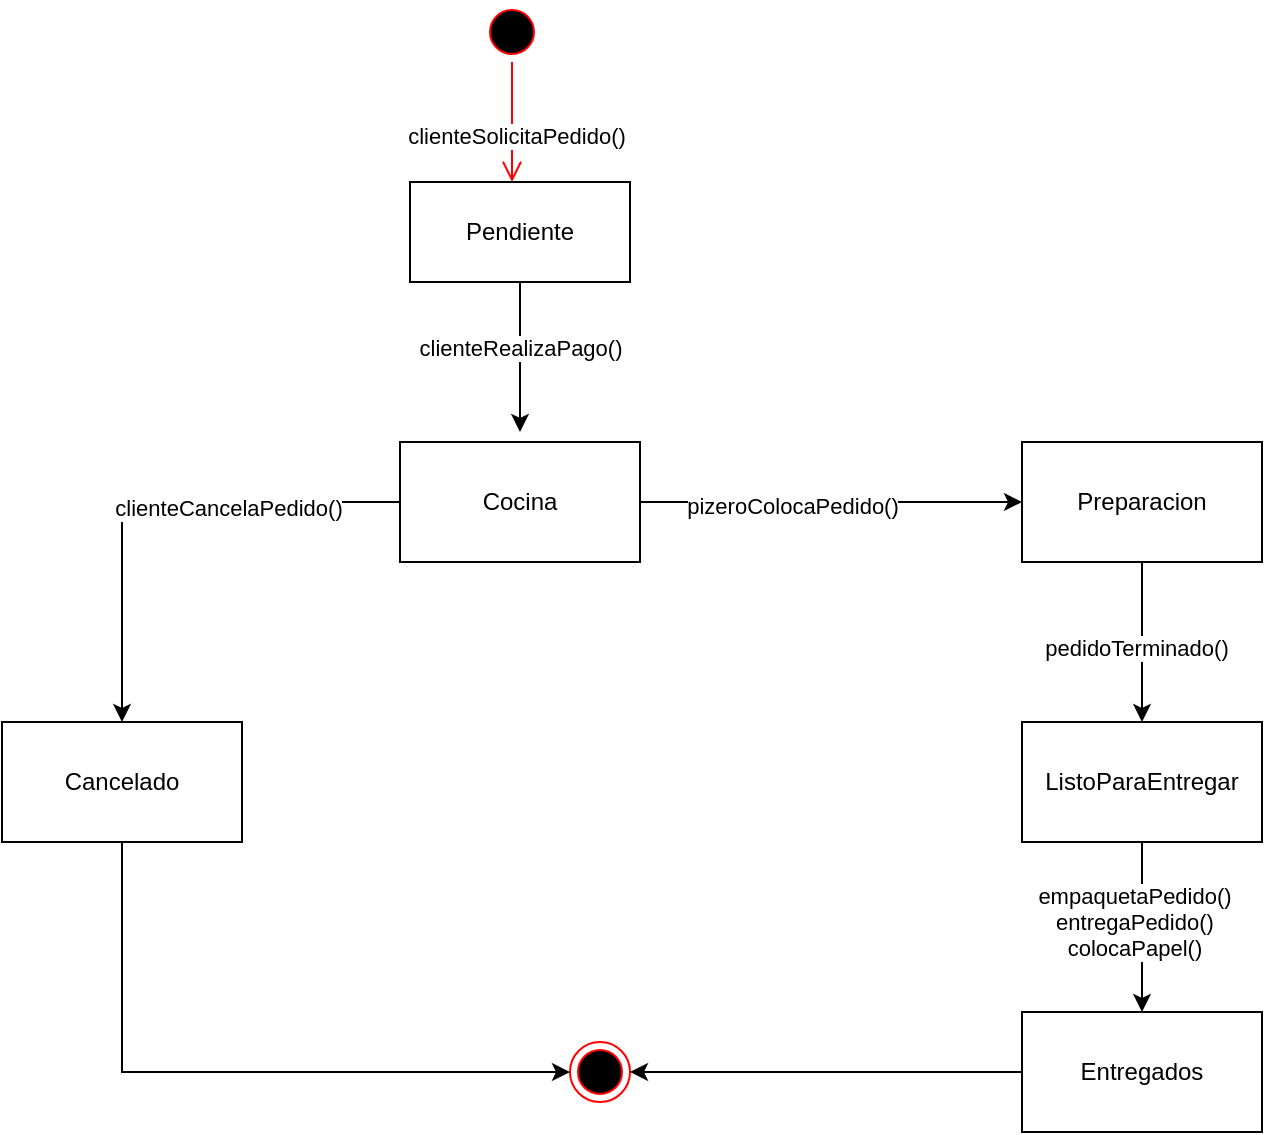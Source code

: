 <mxfile version="22.1.0" type="github">
  <diagram id="C5RBs43oDa-KdzZeNtuy" name="Page-1">
    <mxGraphModel dx="1434" dy="758" grid="1" gridSize="10" guides="1" tooltips="1" connect="1" arrows="1" fold="1" page="1" pageScale="1" pageWidth="827" pageHeight="1169" math="0" shadow="0">
      <root>
        <mxCell id="WIyWlLk6GJQsqaUBKTNV-0" />
        <mxCell id="WIyWlLk6GJQsqaUBKTNV-1" parent="WIyWlLk6GJQsqaUBKTNV-0" />
        <mxCell id="RXo6hEntLLhTDYUSKsS7-0" value="" style="ellipse;html=1;shape=endState;fillColor=#000000;strokeColor=#ff0000;" vertex="1" parent="WIyWlLk6GJQsqaUBKTNV-1">
          <mxGeometry x="384" y="660" width="30" height="30" as="geometry" />
        </mxCell>
        <mxCell id="RXo6hEntLLhTDYUSKsS7-1" value="" style="ellipse;html=1;shape=startState;fillColor=#000000;strokeColor=#ff0000;" vertex="1" parent="WIyWlLk6GJQsqaUBKTNV-1">
          <mxGeometry x="340" y="140" width="30" height="30" as="geometry" />
        </mxCell>
        <mxCell id="RXo6hEntLLhTDYUSKsS7-2" value="" style="edgeStyle=orthogonalEdgeStyle;html=1;verticalAlign=bottom;endArrow=open;endSize=8;strokeColor=#ff0000;rounded=0;" edge="1" source="RXo6hEntLLhTDYUSKsS7-1" parent="WIyWlLk6GJQsqaUBKTNV-1">
          <mxGeometry relative="1" as="geometry">
            <mxPoint x="355" y="230" as="targetPoint" />
          </mxGeometry>
        </mxCell>
        <mxCell id="RXo6hEntLLhTDYUSKsS7-5" value="clienteSolicitaPedido()" style="edgeLabel;html=1;align=center;verticalAlign=middle;resizable=0;points=[];" vertex="1" connectable="0" parent="RXo6hEntLLhTDYUSKsS7-2">
          <mxGeometry x="0.239" y="1" relative="1" as="geometry">
            <mxPoint as="offset" />
          </mxGeometry>
        </mxCell>
        <mxCell id="RXo6hEntLLhTDYUSKsS7-8" value="" style="edgeStyle=orthogonalEdgeStyle;rounded=0;orthogonalLoop=1;jettySize=auto;html=1;" edge="1" parent="WIyWlLk6GJQsqaUBKTNV-1" source="RXo6hEntLLhTDYUSKsS7-3">
          <mxGeometry relative="1" as="geometry">
            <mxPoint x="359" y="355" as="targetPoint" />
          </mxGeometry>
        </mxCell>
        <mxCell id="RXo6hEntLLhTDYUSKsS7-9" value="clienteRealizaPago()" style="edgeLabel;html=1;align=center;verticalAlign=middle;resizable=0;points=[];" vertex="1" connectable="0" parent="RXo6hEntLLhTDYUSKsS7-8">
          <mxGeometry x="-0.126" relative="1" as="geometry">
            <mxPoint as="offset" />
          </mxGeometry>
        </mxCell>
        <mxCell id="RXo6hEntLLhTDYUSKsS7-3" value="Pendiente" style="html=1;whiteSpace=wrap;" vertex="1" parent="WIyWlLk6GJQsqaUBKTNV-1">
          <mxGeometry x="304" y="230" width="110" height="50" as="geometry" />
        </mxCell>
        <mxCell id="RXo6hEntLLhTDYUSKsS7-12" style="edgeStyle=orthogonalEdgeStyle;rounded=0;orthogonalLoop=1;jettySize=auto;html=1;entryX=0;entryY=0.5;entryDx=0;entryDy=0;" edge="1" parent="WIyWlLk6GJQsqaUBKTNV-1" source="RXo6hEntLLhTDYUSKsS7-10" target="RXo6hEntLLhTDYUSKsS7-11">
          <mxGeometry relative="1" as="geometry" />
        </mxCell>
        <mxCell id="RXo6hEntLLhTDYUSKsS7-13" value="pizeroColocaPedido()" style="edgeLabel;html=1;align=center;verticalAlign=middle;resizable=0;points=[];" vertex="1" connectable="0" parent="RXo6hEntLLhTDYUSKsS7-12">
          <mxGeometry x="-0.207" y="-2" relative="1" as="geometry">
            <mxPoint as="offset" />
          </mxGeometry>
        </mxCell>
        <mxCell id="RXo6hEntLLhTDYUSKsS7-21" style="edgeStyle=orthogonalEdgeStyle;rounded=0;orthogonalLoop=1;jettySize=auto;html=1;entryX=0.5;entryY=0;entryDx=0;entryDy=0;" edge="1" parent="WIyWlLk6GJQsqaUBKTNV-1" source="RXo6hEntLLhTDYUSKsS7-10" target="RXo6hEntLLhTDYUSKsS7-17">
          <mxGeometry relative="1" as="geometry" />
        </mxCell>
        <mxCell id="RXo6hEntLLhTDYUSKsS7-22" value="clienteCancelaPedido()" style="edgeLabel;html=1;align=center;verticalAlign=middle;resizable=0;points=[];" vertex="1" connectable="0" parent="RXo6hEntLLhTDYUSKsS7-21">
          <mxGeometry x="-0.309" y="3" relative="1" as="geometry">
            <mxPoint as="offset" />
          </mxGeometry>
        </mxCell>
        <mxCell id="RXo6hEntLLhTDYUSKsS7-10" value="Cocina" style="rounded=0;whiteSpace=wrap;html=1;" vertex="1" parent="WIyWlLk6GJQsqaUBKTNV-1">
          <mxGeometry x="299" y="360" width="120" height="60" as="geometry" />
        </mxCell>
        <mxCell id="RXo6hEntLLhTDYUSKsS7-15" style="edgeStyle=orthogonalEdgeStyle;rounded=0;orthogonalLoop=1;jettySize=auto;html=1;exitX=0.5;exitY=1;exitDx=0;exitDy=0;entryX=0.5;entryY=0;entryDx=0;entryDy=0;" edge="1" parent="WIyWlLk6GJQsqaUBKTNV-1" source="RXo6hEntLLhTDYUSKsS7-11" target="RXo6hEntLLhTDYUSKsS7-14">
          <mxGeometry relative="1" as="geometry" />
        </mxCell>
        <mxCell id="RXo6hEntLLhTDYUSKsS7-16" value="pedidoTerminado()" style="edgeLabel;html=1;align=center;verticalAlign=middle;resizable=0;points=[];" vertex="1" connectable="0" parent="RXo6hEntLLhTDYUSKsS7-15">
          <mxGeometry x="0.075" y="-3" relative="1" as="geometry">
            <mxPoint as="offset" />
          </mxGeometry>
        </mxCell>
        <mxCell id="RXo6hEntLLhTDYUSKsS7-11" value="Preparacion" style="rounded=0;whiteSpace=wrap;html=1;" vertex="1" parent="WIyWlLk6GJQsqaUBKTNV-1">
          <mxGeometry x="610" y="360" width="120" height="60" as="geometry" />
        </mxCell>
        <mxCell id="RXo6hEntLLhTDYUSKsS7-19" style="edgeStyle=orthogonalEdgeStyle;rounded=0;orthogonalLoop=1;jettySize=auto;html=1;exitX=0.5;exitY=1;exitDx=0;exitDy=0;entryX=0.5;entryY=0;entryDx=0;entryDy=0;" edge="1" parent="WIyWlLk6GJQsqaUBKTNV-1" source="RXo6hEntLLhTDYUSKsS7-14" target="RXo6hEntLLhTDYUSKsS7-18">
          <mxGeometry relative="1" as="geometry" />
        </mxCell>
        <mxCell id="RXo6hEntLLhTDYUSKsS7-20" value="empaquetaPedido()&lt;br&gt;entregaPedido()&lt;br&gt;colocaPapel()" style="edgeLabel;html=1;align=center;verticalAlign=middle;resizable=0;points=[];" vertex="1" connectable="0" parent="RXo6hEntLLhTDYUSKsS7-19">
          <mxGeometry x="-0.075" y="-4" relative="1" as="geometry">
            <mxPoint as="offset" />
          </mxGeometry>
        </mxCell>
        <mxCell id="RXo6hEntLLhTDYUSKsS7-14" value="ListoParaEntregar" style="rounded=0;whiteSpace=wrap;html=1;" vertex="1" parent="WIyWlLk6GJQsqaUBKTNV-1">
          <mxGeometry x="610" y="500" width="120" height="60" as="geometry" />
        </mxCell>
        <mxCell id="RXo6hEntLLhTDYUSKsS7-23" style="edgeStyle=orthogonalEdgeStyle;rounded=0;orthogonalLoop=1;jettySize=auto;html=1;exitX=0.5;exitY=1;exitDx=0;exitDy=0;entryX=0;entryY=0.5;entryDx=0;entryDy=0;" edge="1" parent="WIyWlLk6GJQsqaUBKTNV-1" source="RXo6hEntLLhTDYUSKsS7-17" target="RXo6hEntLLhTDYUSKsS7-0">
          <mxGeometry relative="1" as="geometry" />
        </mxCell>
        <mxCell id="RXo6hEntLLhTDYUSKsS7-17" value="Cancelado" style="rounded=0;whiteSpace=wrap;html=1;" vertex="1" parent="WIyWlLk6GJQsqaUBKTNV-1">
          <mxGeometry x="100" y="500" width="120" height="60" as="geometry" />
        </mxCell>
        <mxCell id="RXo6hEntLLhTDYUSKsS7-24" style="edgeStyle=orthogonalEdgeStyle;rounded=0;orthogonalLoop=1;jettySize=auto;html=1;exitX=0;exitY=0.5;exitDx=0;exitDy=0;entryX=1;entryY=0.5;entryDx=0;entryDy=0;" edge="1" parent="WIyWlLk6GJQsqaUBKTNV-1" source="RXo6hEntLLhTDYUSKsS7-18" target="RXo6hEntLLhTDYUSKsS7-0">
          <mxGeometry relative="1" as="geometry" />
        </mxCell>
        <mxCell id="RXo6hEntLLhTDYUSKsS7-18" value="Entregados" style="rounded=0;whiteSpace=wrap;html=1;" vertex="1" parent="WIyWlLk6GJQsqaUBKTNV-1">
          <mxGeometry x="610" y="645" width="120" height="60" as="geometry" />
        </mxCell>
      </root>
    </mxGraphModel>
  </diagram>
</mxfile>
